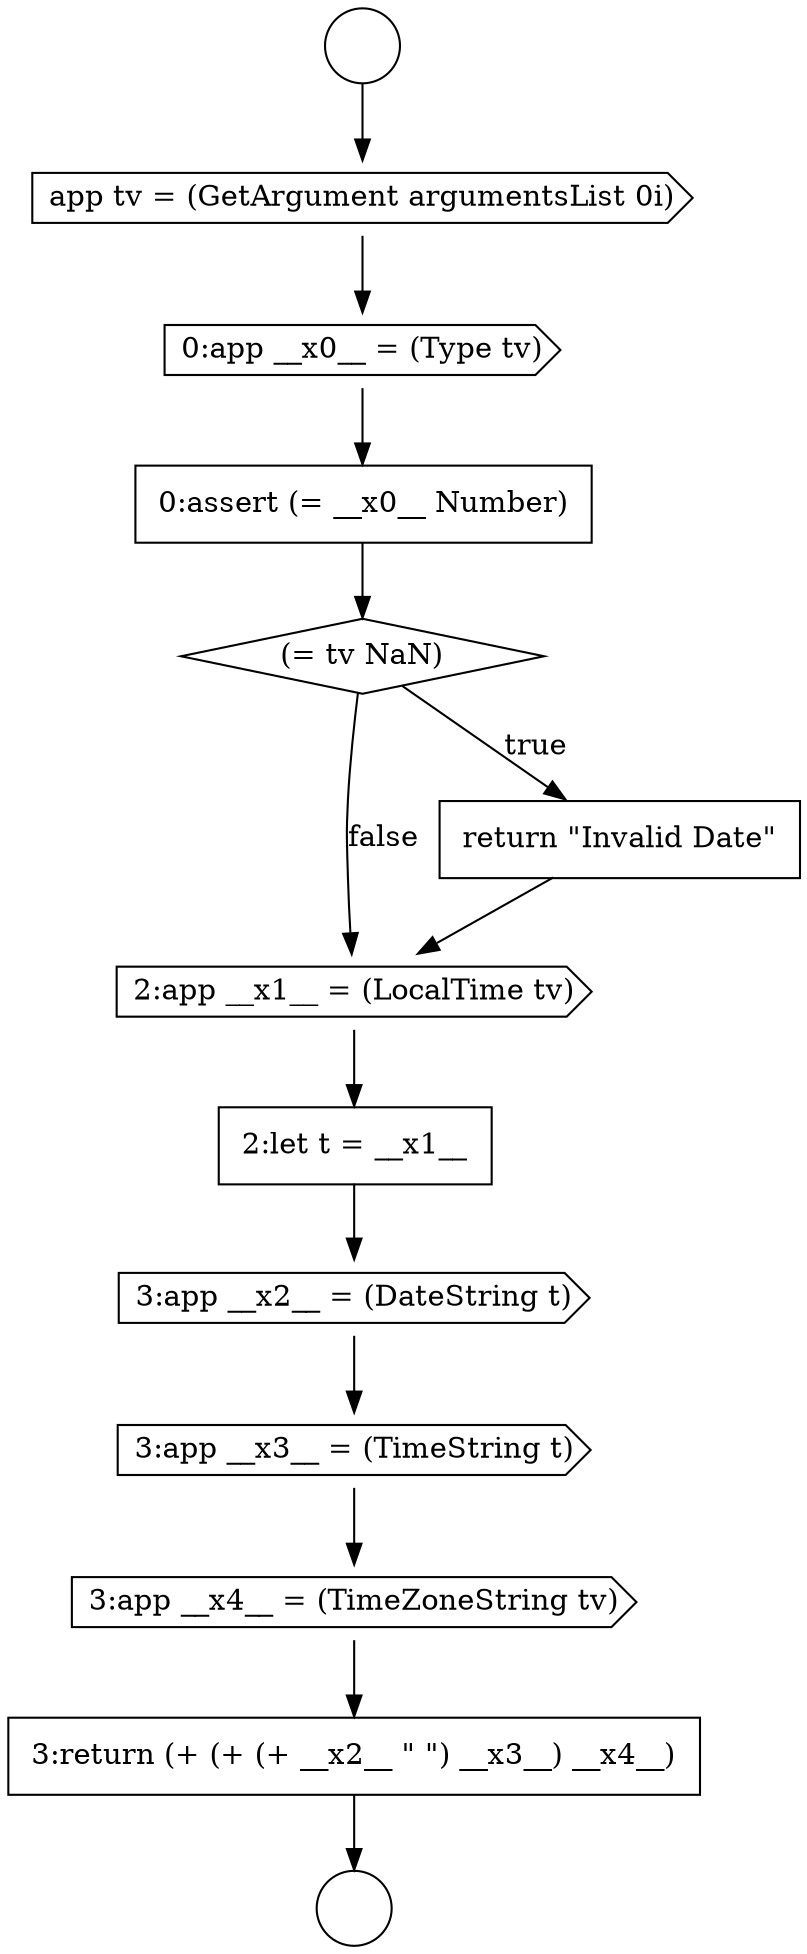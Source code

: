 digraph {
  node13501 [shape=cds, label=<<font color="black">2:app __x1__ = (LocalTime tv)</font>> color="black" fillcolor="white" style=filled]
  node13506 [shape=none, margin=0, label=<<font color="black">
    <table border="0" cellborder="1" cellspacing="0" cellpadding="10">
      <tr><td align="left">3:return (+ (+ (+ __x2__ &quot; &quot;) __x3__) __x4__)</td></tr>
    </table>
  </font>> color="black" fillcolor="white" style=filled]
  node13494 [shape=circle label=" " color="black" fillcolor="white" style=filled]
  node13498 [shape=none, margin=0, label=<<font color="black">
    <table border="0" cellborder="1" cellspacing="0" cellpadding="10">
      <tr><td align="left">0:assert (= __x0__ Number)</td></tr>
    </table>
  </font>> color="black" fillcolor="white" style=filled]
  node13504 [shape=cds, label=<<font color="black">3:app __x3__ = (TimeString t)</font>> color="black" fillcolor="white" style=filled]
  node13495 [shape=circle label=" " color="black" fillcolor="white" style=filled]
  node13500 [shape=none, margin=0, label=<<font color="black">
    <table border="0" cellborder="1" cellspacing="0" cellpadding="10">
      <tr><td align="left">return &quot;Invalid Date&quot;</td></tr>
    </table>
  </font>> color="black" fillcolor="white" style=filled]
  node13499 [shape=diamond, label=<<font color="black">(= tv NaN)</font>> color="black" fillcolor="white" style=filled]
  node13496 [shape=cds, label=<<font color="black">app tv = (GetArgument argumentsList 0i)</font>> color="black" fillcolor="white" style=filled]
  node13502 [shape=none, margin=0, label=<<font color="black">
    <table border="0" cellborder="1" cellspacing="0" cellpadding="10">
      <tr><td align="left">2:let t = __x1__</td></tr>
    </table>
  </font>> color="black" fillcolor="white" style=filled]
  node13505 [shape=cds, label=<<font color="black">3:app __x4__ = (TimeZoneString tv)</font>> color="black" fillcolor="white" style=filled]
  node13497 [shape=cds, label=<<font color="black">0:app __x0__ = (Type tv)</font>> color="black" fillcolor="white" style=filled]
  node13503 [shape=cds, label=<<font color="black">3:app __x2__ = (DateString t)</font>> color="black" fillcolor="white" style=filled]
  node13494 -> node13496 [ color="black"]
  node13499 -> node13500 [label=<<font color="black">true</font>> color="black"]
  node13499 -> node13501 [label=<<font color="black">false</font>> color="black"]
  node13496 -> node13497 [ color="black"]
  node13502 -> node13503 [ color="black"]
  node13498 -> node13499 [ color="black"]
  node13504 -> node13505 [ color="black"]
  node13506 -> node13495 [ color="black"]
  node13497 -> node13498 [ color="black"]
  node13500 -> node13501 [ color="black"]
  node13505 -> node13506 [ color="black"]
  node13503 -> node13504 [ color="black"]
  node13501 -> node13502 [ color="black"]
}
